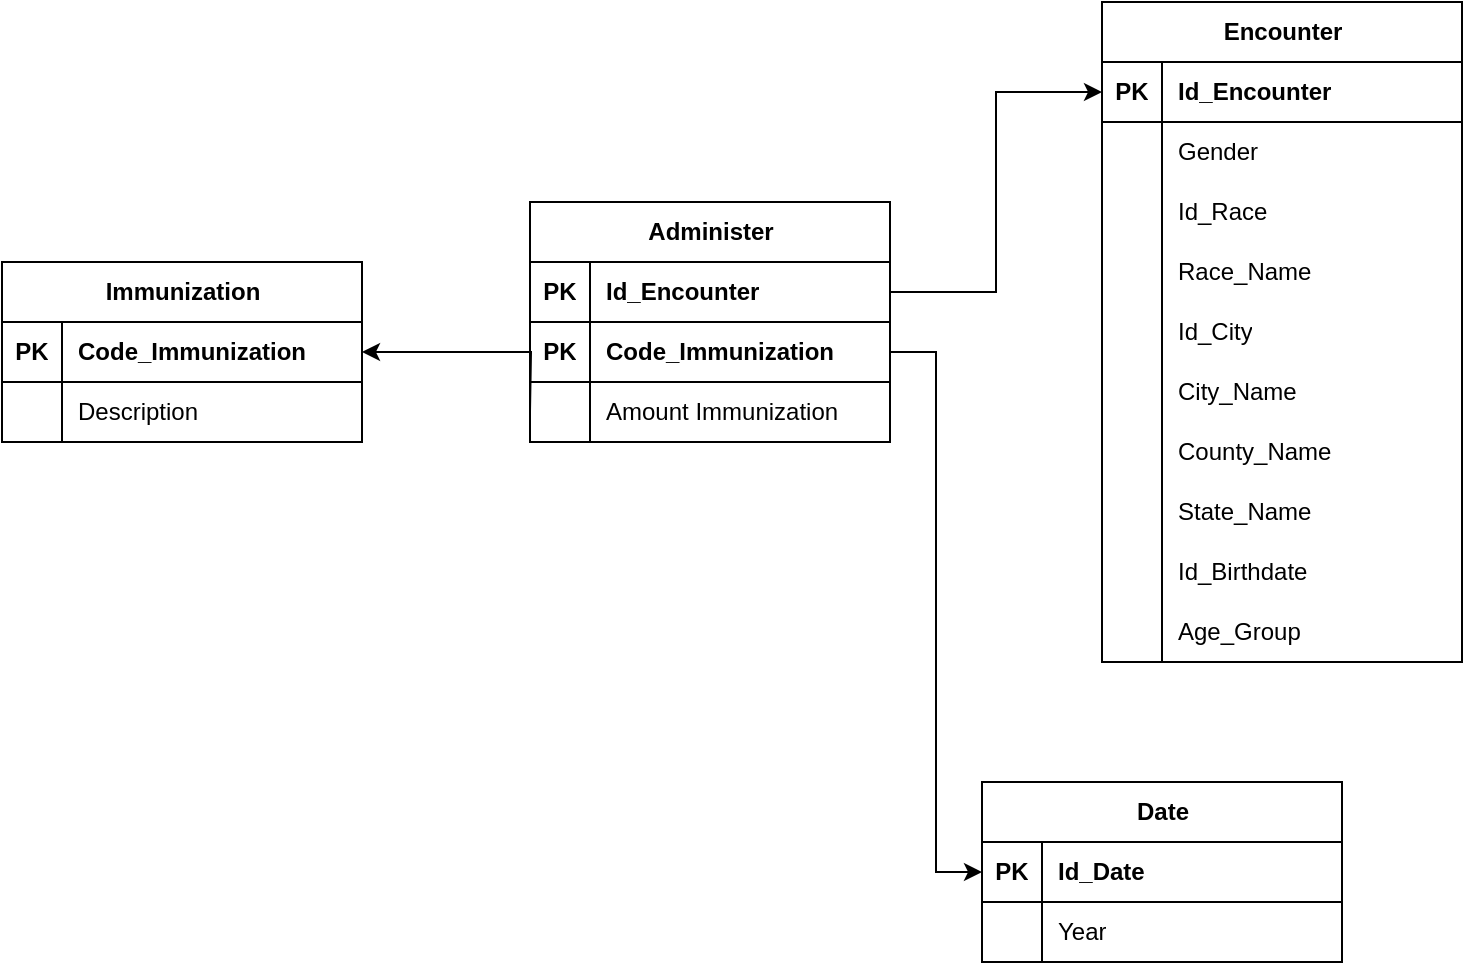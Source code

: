 <mxfile version="27.1.3">
  <diagram name="Pagina-1" id="0OiYaa_Pp7YBNDRdTY_o">
    <mxGraphModel dx="946" dy="592" grid="1" gridSize="10" guides="1" tooltips="1" connect="1" arrows="1" fold="1" page="1" pageScale="1" pageWidth="827" pageHeight="1169" math="0" shadow="0">
      <root>
        <mxCell id="0" />
        <mxCell id="1" parent="0" />
        <mxCell id="buzxsg7Oj_sj3o2v5Tn6-1" value="Administer" style="shape=table;startSize=30;container=1;collapsible=1;childLayout=tableLayout;fixedRows=1;rowLines=0;fontStyle=1;align=center;resizeLast=1;html=1;" vertex="1" parent="1">
          <mxGeometry x="324" y="120" width="180" height="120" as="geometry" />
        </mxCell>
        <mxCell id="buzxsg7Oj_sj3o2v5Tn6-2" value="" style="shape=tableRow;horizontal=0;startSize=0;swimlaneHead=0;swimlaneBody=0;fillColor=none;collapsible=0;dropTarget=0;points=[[0,0.5],[1,0.5]];portConstraint=eastwest;top=0;left=0;right=0;bottom=1;" vertex="1" parent="buzxsg7Oj_sj3o2v5Tn6-1">
          <mxGeometry y="30" width="180" height="30" as="geometry" />
        </mxCell>
        <mxCell id="buzxsg7Oj_sj3o2v5Tn6-3" value="PK" style="shape=partialRectangle;connectable=0;fillColor=none;top=0;left=0;bottom=0;right=0;fontStyle=1;overflow=hidden;whiteSpace=wrap;html=1;" vertex="1" parent="buzxsg7Oj_sj3o2v5Tn6-2">
          <mxGeometry width="30" height="30" as="geometry">
            <mxRectangle width="30" height="30" as="alternateBounds" />
          </mxGeometry>
        </mxCell>
        <mxCell id="buzxsg7Oj_sj3o2v5Tn6-4" value="Id_Encounter" style="shape=partialRectangle;connectable=0;fillColor=none;top=0;left=0;bottom=0;right=0;align=left;spacingLeft=6;fontStyle=1;overflow=hidden;whiteSpace=wrap;html=1;" vertex="1" parent="buzxsg7Oj_sj3o2v5Tn6-2">
          <mxGeometry x="30" width="150" height="30" as="geometry">
            <mxRectangle width="150" height="30" as="alternateBounds" />
          </mxGeometry>
        </mxCell>
        <mxCell id="buzxsg7Oj_sj3o2v5Tn6-5" value="" style="shape=tableRow;horizontal=0;startSize=0;swimlaneHead=0;swimlaneBody=0;fillColor=none;collapsible=0;dropTarget=0;points=[[0,0.5],[1,0.5]];portConstraint=eastwest;top=0;left=0;right=0;bottom=1;" vertex="1" parent="buzxsg7Oj_sj3o2v5Tn6-1">
          <mxGeometry y="60" width="180" height="30" as="geometry" />
        </mxCell>
        <mxCell id="buzxsg7Oj_sj3o2v5Tn6-6" value="PK" style="shape=partialRectangle;connectable=0;fillColor=none;top=0;left=0;bottom=0;right=0;fontStyle=1;overflow=hidden;whiteSpace=wrap;html=1;" vertex="1" parent="buzxsg7Oj_sj3o2v5Tn6-5">
          <mxGeometry width="30" height="30" as="geometry">
            <mxRectangle width="30" height="30" as="alternateBounds" />
          </mxGeometry>
        </mxCell>
        <mxCell id="buzxsg7Oj_sj3o2v5Tn6-7" value="Code_Immunization" style="shape=partialRectangle;connectable=0;fillColor=none;top=0;left=0;bottom=0;right=0;align=left;spacingLeft=6;fontStyle=1;overflow=hidden;whiteSpace=wrap;html=1;" vertex="1" parent="buzxsg7Oj_sj3o2v5Tn6-5">
          <mxGeometry x="30" width="150" height="30" as="geometry">
            <mxRectangle width="150" height="30" as="alternateBounds" />
          </mxGeometry>
        </mxCell>
        <mxCell id="buzxsg7Oj_sj3o2v5Tn6-8" value="" style="shape=tableRow;horizontal=0;startSize=0;swimlaneHead=0;swimlaneBody=0;fillColor=none;collapsible=0;dropTarget=0;points=[[0,0.5],[1,0.5]];portConstraint=eastwest;top=0;left=0;right=0;bottom=0;" vertex="1" parent="buzxsg7Oj_sj3o2v5Tn6-1">
          <mxGeometry y="90" width="180" height="30" as="geometry" />
        </mxCell>
        <mxCell id="buzxsg7Oj_sj3o2v5Tn6-9" value="" style="shape=partialRectangle;connectable=0;fillColor=none;top=0;left=0;bottom=0;right=0;editable=1;overflow=hidden;whiteSpace=wrap;html=1;" vertex="1" parent="buzxsg7Oj_sj3o2v5Tn6-8">
          <mxGeometry width="30" height="30" as="geometry">
            <mxRectangle width="30" height="30" as="alternateBounds" />
          </mxGeometry>
        </mxCell>
        <mxCell id="buzxsg7Oj_sj3o2v5Tn6-10" value="Amount Immunization" style="shape=partialRectangle;connectable=0;fillColor=none;top=0;left=0;bottom=0;right=0;align=left;spacingLeft=6;overflow=hidden;whiteSpace=wrap;html=1;" vertex="1" parent="buzxsg7Oj_sj3o2v5Tn6-8">
          <mxGeometry x="30" width="150" height="30" as="geometry">
            <mxRectangle width="150" height="30" as="alternateBounds" />
          </mxGeometry>
        </mxCell>
        <mxCell id="buzxsg7Oj_sj3o2v5Tn6-11" value="Immunization" style="shape=table;startSize=30;container=1;collapsible=1;childLayout=tableLayout;fixedRows=1;rowLines=0;fontStyle=1;align=center;resizeLast=1;html=1;" vertex="1" parent="1">
          <mxGeometry x="60" y="150" width="180" height="90" as="geometry" />
        </mxCell>
        <mxCell id="buzxsg7Oj_sj3o2v5Tn6-12" value="" style="shape=tableRow;horizontal=0;startSize=0;swimlaneHead=0;swimlaneBody=0;fillColor=none;collapsible=0;dropTarget=0;points=[[0,0.5],[1,0.5]];portConstraint=eastwest;top=0;left=0;right=0;bottom=1;" vertex="1" parent="buzxsg7Oj_sj3o2v5Tn6-11">
          <mxGeometry y="30" width="180" height="30" as="geometry" />
        </mxCell>
        <mxCell id="buzxsg7Oj_sj3o2v5Tn6-13" value="PK" style="shape=partialRectangle;connectable=0;fillColor=none;top=0;left=0;bottom=0;right=0;fontStyle=1;overflow=hidden;whiteSpace=wrap;html=1;" vertex="1" parent="buzxsg7Oj_sj3o2v5Tn6-12">
          <mxGeometry width="30" height="30" as="geometry">
            <mxRectangle width="30" height="30" as="alternateBounds" />
          </mxGeometry>
        </mxCell>
        <mxCell id="buzxsg7Oj_sj3o2v5Tn6-14" value="Code_Immunization" style="shape=partialRectangle;connectable=0;fillColor=none;top=0;left=0;bottom=0;right=0;align=left;spacingLeft=6;fontStyle=1;overflow=hidden;whiteSpace=wrap;html=1;" vertex="1" parent="buzxsg7Oj_sj3o2v5Tn6-12">
          <mxGeometry x="30" width="150" height="30" as="geometry">
            <mxRectangle width="150" height="30" as="alternateBounds" />
          </mxGeometry>
        </mxCell>
        <mxCell id="buzxsg7Oj_sj3o2v5Tn6-15" value="" style="shape=tableRow;horizontal=0;startSize=0;swimlaneHead=0;swimlaneBody=0;fillColor=none;collapsible=0;dropTarget=0;points=[[0,0.5],[1,0.5]];portConstraint=eastwest;top=0;left=0;right=0;bottom=0;" vertex="1" parent="buzxsg7Oj_sj3o2v5Tn6-11">
          <mxGeometry y="60" width="180" height="30" as="geometry" />
        </mxCell>
        <mxCell id="buzxsg7Oj_sj3o2v5Tn6-16" value="" style="shape=partialRectangle;connectable=0;fillColor=none;top=0;left=0;bottom=0;right=0;editable=1;overflow=hidden;whiteSpace=wrap;html=1;" vertex="1" parent="buzxsg7Oj_sj3o2v5Tn6-15">
          <mxGeometry width="30" height="30" as="geometry">
            <mxRectangle width="30" height="30" as="alternateBounds" />
          </mxGeometry>
        </mxCell>
        <mxCell id="buzxsg7Oj_sj3o2v5Tn6-17" value="Description" style="shape=partialRectangle;connectable=0;fillColor=none;top=0;left=0;bottom=0;right=0;align=left;spacingLeft=6;overflow=hidden;whiteSpace=wrap;html=1;" vertex="1" parent="buzxsg7Oj_sj3o2v5Tn6-15">
          <mxGeometry x="30" width="150" height="30" as="geometry">
            <mxRectangle width="150" height="30" as="alternateBounds" />
          </mxGeometry>
        </mxCell>
        <mxCell id="buzxsg7Oj_sj3o2v5Tn6-18" style="edgeStyle=orthogonalEdgeStyle;rounded=0;orthogonalLoop=1;jettySize=auto;html=1;exitX=0;exitY=0.5;exitDx=0;exitDy=0;entryX=1;entryY=0.5;entryDx=0;entryDy=0;" edge="1" parent="1" target="buzxsg7Oj_sj3o2v5Tn6-12">
          <mxGeometry relative="1" as="geometry">
            <mxPoint x="324" y="225" as="sourcePoint" />
          </mxGeometry>
        </mxCell>
        <mxCell id="buzxsg7Oj_sj3o2v5Tn6-19" value="Date" style="shape=table;startSize=30;container=1;collapsible=1;childLayout=tableLayout;fixedRows=1;rowLines=0;fontStyle=1;align=center;resizeLast=1;html=1;" vertex="1" parent="1">
          <mxGeometry x="550" y="410" width="180" height="90" as="geometry" />
        </mxCell>
        <mxCell id="buzxsg7Oj_sj3o2v5Tn6-20" value="" style="shape=tableRow;horizontal=0;startSize=0;swimlaneHead=0;swimlaneBody=0;fillColor=none;collapsible=0;dropTarget=0;points=[[0,0.5],[1,0.5]];portConstraint=eastwest;top=0;left=0;right=0;bottom=1;" vertex="1" parent="buzxsg7Oj_sj3o2v5Tn6-19">
          <mxGeometry y="30" width="180" height="30" as="geometry" />
        </mxCell>
        <mxCell id="buzxsg7Oj_sj3o2v5Tn6-21" value="PK" style="shape=partialRectangle;connectable=0;fillColor=none;top=0;left=0;bottom=0;right=0;fontStyle=1;overflow=hidden;whiteSpace=wrap;html=1;" vertex="1" parent="buzxsg7Oj_sj3o2v5Tn6-20">
          <mxGeometry width="30" height="30" as="geometry">
            <mxRectangle width="30" height="30" as="alternateBounds" />
          </mxGeometry>
        </mxCell>
        <mxCell id="buzxsg7Oj_sj3o2v5Tn6-22" value="Id_Date" style="shape=partialRectangle;connectable=0;fillColor=none;top=0;left=0;bottom=0;right=0;align=left;spacingLeft=6;fontStyle=1;overflow=hidden;whiteSpace=wrap;html=1;" vertex="1" parent="buzxsg7Oj_sj3o2v5Tn6-20">
          <mxGeometry x="30" width="150" height="30" as="geometry">
            <mxRectangle width="150" height="30" as="alternateBounds" />
          </mxGeometry>
        </mxCell>
        <mxCell id="buzxsg7Oj_sj3o2v5Tn6-23" value="" style="shape=tableRow;horizontal=0;startSize=0;swimlaneHead=0;swimlaneBody=0;fillColor=none;collapsible=0;dropTarget=0;points=[[0,0.5],[1,0.5]];portConstraint=eastwest;top=0;left=0;right=0;bottom=0;" vertex="1" parent="buzxsg7Oj_sj3o2v5Tn6-19">
          <mxGeometry y="60" width="180" height="30" as="geometry" />
        </mxCell>
        <mxCell id="buzxsg7Oj_sj3o2v5Tn6-24" value="" style="shape=partialRectangle;connectable=0;fillColor=none;top=0;left=0;bottom=0;right=0;editable=1;overflow=hidden;whiteSpace=wrap;html=1;" vertex="1" parent="buzxsg7Oj_sj3o2v5Tn6-23">
          <mxGeometry width="30" height="30" as="geometry">
            <mxRectangle width="30" height="30" as="alternateBounds" />
          </mxGeometry>
        </mxCell>
        <mxCell id="buzxsg7Oj_sj3o2v5Tn6-25" value="Year" style="shape=partialRectangle;connectable=0;fillColor=none;top=0;left=0;bottom=0;right=0;align=left;spacingLeft=6;overflow=hidden;whiteSpace=wrap;html=1;" vertex="1" parent="buzxsg7Oj_sj3o2v5Tn6-23">
          <mxGeometry x="30" width="150" height="30" as="geometry">
            <mxRectangle width="150" height="30" as="alternateBounds" />
          </mxGeometry>
        </mxCell>
        <mxCell id="buzxsg7Oj_sj3o2v5Tn6-26" style="edgeStyle=orthogonalEdgeStyle;rounded=0;orthogonalLoop=1;jettySize=auto;html=1;exitX=1;exitY=0.5;exitDx=0;exitDy=0;entryX=0;entryY=0.5;entryDx=0;entryDy=0;" edge="1" parent="1" source="buzxsg7Oj_sj3o2v5Tn6-5" target="buzxsg7Oj_sj3o2v5Tn6-20">
          <mxGeometry relative="1" as="geometry" />
        </mxCell>
        <mxCell id="buzxsg7Oj_sj3o2v5Tn6-27" value="Encounter" style="shape=table;startSize=30;container=1;collapsible=1;childLayout=tableLayout;fixedRows=1;rowLines=0;fontStyle=1;align=center;resizeLast=1;html=1;" vertex="1" parent="1">
          <mxGeometry x="610" y="20" width="180" height="330" as="geometry" />
        </mxCell>
        <mxCell id="buzxsg7Oj_sj3o2v5Tn6-28" value="" style="shape=tableRow;horizontal=0;startSize=0;swimlaneHead=0;swimlaneBody=0;fillColor=none;collapsible=0;dropTarget=0;points=[[0,0.5],[1,0.5]];portConstraint=eastwest;top=0;left=0;right=0;bottom=1;" vertex="1" parent="buzxsg7Oj_sj3o2v5Tn6-27">
          <mxGeometry y="30" width="180" height="30" as="geometry" />
        </mxCell>
        <mxCell id="buzxsg7Oj_sj3o2v5Tn6-29" value="PK" style="shape=partialRectangle;connectable=0;fillColor=none;top=0;left=0;bottom=0;right=0;fontStyle=1;overflow=hidden;whiteSpace=wrap;html=1;" vertex="1" parent="buzxsg7Oj_sj3o2v5Tn6-28">
          <mxGeometry width="30" height="30" as="geometry">
            <mxRectangle width="30" height="30" as="alternateBounds" />
          </mxGeometry>
        </mxCell>
        <mxCell id="buzxsg7Oj_sj3o2v5Tn6-30" value="Id_Encounter" style="shape=partialRectangle;connectable=0;fillColor=none;top=0;left=0;bottom=0;right=0;align=left;spacingLeft=6;fontStyle=1;overflow=hidden;whiteSpace=wrap;html=1;" vertex="1" parent="buzxsg7Oj_sj3o2v5Tn6-28">
          <mxGeometry x="30" width="150" height="30" as="geometry">
            <mxRectangle width="150" height="30" as="alternateBounds" />
          </mxGeometry>
        </mxCell>
        <mxCell id="buzxsg7Oj_sj3o2v5Tn6-31" value="" style="shape=tableRow;horizontal=0;startSize=0;swimlaneHead=0;swimlaneBody=0;fillColor=none;collapsible=0;dropTarget=0;points=[[0,0.5],[1,0.5]];portConstraint=eastwest;top=0;left=0;right=0;bottom=0;" vertex="1" parent="buzxsg7Oj_sj3o2v5Tn6-27">
          <mxGeometry y="60" width="180" height="30" as="geometry" />
        </mxCell>
        <mxCell id="buzxsg7Oj_sj3o2v5Tn6-32" value="" style="shape=partialRectangle;connectable=0;fillColor=none;top=0;left=0;bottom=0;right=0;editable=1;overflow=hidden;whiteSpace=wrap;html=1;" vertex="1" parent="buzxsg7Oj_sj3o2v5Tn6-31">
          <mxGeometry width="30" height="30" as="geometry">
            <mxRectangle width="30" height="30" as="alternateBounds" />
          </mxGeometry>
        </mxCell>
        <mxCell id="buzxsg7Oj_sj3o2v5Tn6-33" value="Gender" style="shape=partialRectangle;connectable=0;fillColor=none;top=0;left=0;bottom=0;right=0;align=left;spacingLeft=6;overflow=hidden;whiteSpace=wrap;html=1;" vertex="1" parent="buzxsg7Oj_sj3o2v5Tn6-31">
          <mxGeometry x="30" width="150" height="30" as="geometry">
            <mxRectangle width="150" height="30" as="alternateBounds" />
          </mxGeometry>
        </mxCell>
        <mxCell id="buzxsg7Oj_sj3o2v5Tn6-34" value="" style="shape=tableRow;horizontal=0;startSize=0;swimlaneHead=0;swimlaneBody=0;fillColor=none;collapsible=0;dropTarget=0;points=[[0,0.5],[1,0.5]];portConstraint=eastwest;top=0;left=0;right=0;bottom=0;" vertex="1" parent="buzxsg7Oj_sj3o2v5Tn6-27">
          <mxGeometry y="90" width="180" height="30" as="geometry" />
        </mxCell>
        <mxCell id="buzxsg7Oj_sj3o2v5Tn6-35" value="" style="shape=partialRectangle;connectable=0;fillColor=none;top=0;left=0;bottom=0;right=0;editable=1;overflow=hidden;whiteSpace=wrap;html=1;" vertex="1" parent="buzxsg7Oj_sj3o2v5Tn6-34">
          <mxGeometry width="30" height="30" as="geometry">
            <mxRectangle width="30" height="30" as="alternateBounds" />
          </mxGeometry>
        </mxCell>
        <mxCell id="buzxsg7Oj_sj3o2v5Tn6-36" value="Id_Race" style="shape=partialRectangle;connectable=0;fillColor=none;top=0;left=0;bottom=0;right=0;align=left;spacingLeft=6;overflow=hidden;whiteSpace=wrap;html=1;" vertex="1" parent="buzxsg7Oj_sj3o2v5Tn6-34">
          <mxGeometry x="30" width="150" height="30" as="geometry">
            <mxRectangle width="150" height="30" as="alternateBounds" />
          </mxGeometry>
        </mxCell>
        <mxCell id="buzxsg7Oj_sj3o2v5Tn6-37" value="" style="shape=tableRow;horizontal=0;startSize=0;swimlaneHead=0;swimlaneBody=0;fillColor=none;collapsible=0;dropTarget=0;points=[[0,0.5],[1,0.5]];portConstraint=eastwest;top=0;left=0;right=0;bottom=0;" vertex="1" parent="buzxsg7Oj_sj3o2v5Tn6-27">
          <mxGeometry y="120" width="180" height="30" as="geometry" />
        </mxCell>
        <mxCell id="buzxsg7Oj_sj3o2v5Tn6-38" value="" style="shape=partialRectangle;connectable=0;fillColor=none;top=0;left=0;bottom=0;right=0;editable=1;overflow=hidden;whiteSpace=wrap;html=1;" vertex="1" parent="buzxsg7Oj_sj3o2v5Tn6-37">
          <mxGeometry width="30" height="30" as="geometry">
            <mxRectangle width="30" height="30" as="alternateBounds" />
          </mxGeometry>
        </mxCell>
        <mxCell id="buzxsg7Oj_sj3o2v5Tn6-39" value="Race_Name" style="shape=partialRectangle;connectable=0;fillColor=none;top=0;left=0;bottom=0;right=0;align=left;spacingLeft=6;overflow=hidden;whiteSpace=wrap;html=1;" vertex="1" parent="buzxsg7Oj_sj3o2v5Tn6-37">
          <mxGeometry x="30" width="150" height="30" as="geometry">
            <mxRectangle width="150" height="30" as="alternateBounds" />
          </mxGeometry>
        </mxCell>
        <mxCell id="buzxsg7Oj_sj3o2v5Tn6-40" value="" style="shape=tableRow;horizontal=0;startSize=0;swimlaneHead=0;swimlaneBody=0;fillColor=none;collapsible=0;dropTarget=0;points=[[0,0.5],[1,0.5]];portConstraint=eastwest;top=0;left=0;right=0;bottom=0;" vertex="1" parent="buzxsg7Oj_sj3o2v5Tn6-27">
          <mxGeometry y="150" width="180" height="30" as="geometry" />
        </mxCell>
        <mxCell id="buzxsg7Oj_sj3o2v5Tn6-41" value="" style="shape=partialRectangle;connectable=0;fillColor=none;top=0;left=0;bottom=0;right=0;editable=1;overflow=hidden;whiteSpace=wrap;html=1;" vertex="1" parent="buzxsg7Oj_sj3o2v5Tn6-40">
          <mxGeometry width="30" height="30" as="geometry">
            <mxRectangle width="30" height="30" as="alternateBounds" />
          </mxGeometry>
        </mxCell>
        <mxCell id="buzxsg7Oj_sj3o2v5Tn6-42" value="Id_City" style="shape=partialRectangle;connectable=0;fillColor=none;top=0;left=0;bottom=0;right=0;align=left;spacingLeft=6;overflow=hidden;whiteSpace=wrap;html=1;" vertex="1" parent="buzxsg7Oj_sj3o2v5Tn6-40">
          <mxGeometry x="30" width="150" height="30" as="geometry">
            <mxRectangle width="150" height="30" as="alternateBounds" />
          </mxGeometry>
        </mxCell>
        <mxCell id="buzxsg7Oj_sj3o2v5Tn6-43" value="" style="shape=tableRow;horizontal=0;startSize=0;swimlaneHead=0;swimlaneBody=0;fillColor=none;collapsible=0;dropTarget=0;points=[[0,0.5],[1,0.5]];portConstraint=eastwest;top=0;left=0;right=0;bottom=0;" vertex="1" parent="buzxsg7Oj_sj3o2v5Tn6-27">
          <mxGeometry y="180" width="180" height="30" as="geometry" />
        </mxCell>
        <mxCell id="buzxsg7Oj_sj3o2v5Tn6-44" value="" style="shape=partialRectangle;connectable=0;fillColor=none;top=0;left=0;bottom=0;right=0;editable=1;overflow=hidden;whiteSpace=wrap;html=1;" vertex="1" parent="buzxsg7Oj_sj3o2v5Tn6-43">
          <mxGeometry width="30" height="30" as="geometry">
            <mxRectangle width="30" height="30" as="alternateBounds" />
          </mxGeometry>
        </mxCell>
        <mxCell id="buzxsg7Oj_sj3o2v5Tn6-45" value="City_Name" style="shape=partialRectangle;connectable=0;fillColor=none;top=0;left=0;bottom=0;right=0;align=left;spacingLeft=6;overflow=hidden;whiteSpace=wrap;html=1;" vertex="1" parent="buzxsg7Oj_sj3o2v5Tn6-43">
          <mxGeometry x="30" width="150" height="30" as="geometry">
            <mxRectangle width="150" height="30" as="alternateBounds" />
          </mxGeometry>
        </mxCell>
        <mxCell id="buzxsg7Oj_sj3o2v5Tn6-46" value="" style="shape=tableRow;horizontal=0;startSize=0;swimlaneHead=0;swimlaneBody=0;fillColor=none;collapsible=0;dropTarget=0;points=[[0,0.5],[1,0.5]];portConstraint=eastwest;top=0;left=0;right=0;bottom=0;" vertex="1" parent="buzxsg7Oj_sj3o2v5Tn6-27">
          <mxGeometry y="210" width="180" height="30" as="geometry" />
        </mxCell>
        <mxCell id="buzxsg7Oj_sj3o2v5Tn6-47" value="" style="shape=partialRectangle;connectable=0;fillColor=none;top=0;left=0;bottom=0;right=0;editable=1;overflow=hidden;whiteSpace=wrap;html=1;" vertex="1" parent="buzxsg7Oj_sj3o2v5Tn6-46">
          <mxGeometry width="30" height="30" as="geometry">
            <mxRectangle width="30" height="30" as="alternateBounds" />
          </mxGeometry>
        </mxCell>
        <mxCell id="buzxsg7Oj_sj3o2v5Tn6-48" value="County_Name" style="shape=partialRectangle;connectable=0;fillColor=none;top=0;left=0;bottom=0;right=0;align=left;spacingLeft=6;overflow=hidden;whiteSpace=wrap;html=1;" vertex="1" parent="buzxsg7Oj_sj3o2v5Tn6-46">
          <mxGeometry x="30" width="150" height="30" as="geometry">
            <mxRectangle width="150" height="30" as="alternateBounds" />
          </mxGeometry>
        </mxCell>
        <mxCell id="buzxsg7Oj_sj3o2v5Tn6-49" value="" style="shape=tableRow;horizontal=0;startSize=0;swimlaneHead=0;swimlaneBody=0;fillColor=none;collapsible=0;dropTarget=0;points=[[0,0.5],[1,0.5]];portConstraint=eastwest;top=0;left=0;right=0;bottom=0;" vertex="1" parent="buzxsg7Oj_sj3o2v5Tn6-27">
          <mxGeometry y="240" width="180" height="30" as="geometry" />
        </mxCell>
        <mxCell id="buzxsg7Oj_sj3o2v5Tn6-50" value="" style="shape=partialRectangle;connectable=0;fillColor=none;top=0;left=0;bottom=0;right=0;editable=1;overflow=hidden;whiteSpace=wrap;html=1;" vertex="1" parent="buzxsg7Oj_sj3o2v5Tn6-49">
          <mxGeometry width="30" height="30" as="geometry">
            <mxRectangle width="30" height="30" as="alternateBounds" />
          </mxGeometry>
        </mxCell>
        <mxCell id="buzxsg7Oj_sj3o2v5Tn6-51" value="State_Name" style="shape=partialRectangle;connectable=0;fillColor=none;top=0;left=0;bottom=0;right=0;align=left;spacingLeft=6;overflow=hidden;whiteSpace=wrap;html=1;" vertex="1" parent="buzxsg7Oj_sj3o2v5Tn6-49">
          <mxGeometry x="30" width="150" height="30" as="geometry">
            <mxRectangle width="150" height="30" as="alternateBounds" />
          </mxGeometry>
        </mxCell>
        <mxCell id="buzxsg7Oj_sj3o2v5Tn6-53" value="" style="shape=tableRow;horizontal=0;startSize=0;swimlaneHead=0;swimlaneBody=0;fillColor=none;collapsible=0;dropTarget=0;points=[[0,0.5],[1,0.5]];portConstraint=eastwest;top=0;left=0;right=0;bottom=0;" vertex="1" parent="buzxsg7Oj_sj3o2v5Tn6-27">
          <mxGeometry y="270" width="180" height="30" as="geometry" />
        </mxCell>
        <mxCell id="buzxsg7Oj_sj3o2v5Tn6-54" value="" style="shape=partialRectangle;connectable=0;fillColor=none;top=0;left=0;bottom=0;right=0;editable=1;overflow=hidden;whiteSpace=wrap;html=1;" vertex="1" parent="buzxsg7Oj_sj3o2v5Tn6-53">
          <mxGeometry width="30" height="30" as="geometry">
            <mxRectangle width="30" height="30" as="alternateBounds" />
          </mxGeometry>
        </mxCell>
        <mxCell id="buzxsg7Oj_sj3o2v5Tn6-55" value="Id_Birthdate" style="shape=partialRectangle;connectable=0;fillColor=none;top=0;left=0;bottom=0;right=0;align=left;spacingLeft=6;overflow=hidden;whiteSpace=wrap;html=1;" vertex="1" parent="buzxsg7Oj_sj3o2v5Tn6-53">
          <mxGeometry x="30" width="150" height="30" as="geometry">
            <mxRectangle width="150" height="30" as="alternateBounds" />
          </mxGeometry>
        </mxCell>
        <mxCell id="buzxsg7Oj_sj3o2v5Tn6-56" value="" style="shape=tableRow;horizontal=0;startSize=0;swimlaneHead=0;swimlaneBody=0;fillColor=none;collapsible=0;dropTarget=0;points=[[0,0.5],[1,0.5]];portConstraint=eastwest;top=0;left=0;right=0;bottom=0;" vertex="1" parent="buzxsg7Oj_sj3o2v5Tn6-27">
          <mxGeometry y="300" width="180" height="30" as="geometry" />
        </mxCell>
        <mxCell id="buzxsg7Oj_sj3o2v5Tn6-57" value="" style="shape=partialRectangle;connectable=0;fillColor=none;top=0;left=0;bottom=0;right=0;editable=1;overflow=hidden;whiteSpace=wrap;html=1;" vertex="1" parent="buzxsg7Oj_sj3o2v5Tn6-56">
          <mxGeometry width="30" height="30" as="geometry">
            <mxRectangle width="30" height="30" as="alternateBounds" />
          </mxGeometry>
        </mxCell>
        <mxCell id="buzxsg7Oj_sj3o2v5Tn6-58" value="Age_Group" style="shape=partialRectangle;connectable=0;fillColor=none;top=0;left=0;bottom=0;right=0;align=left;spacingLeft=6;overflow=hidden;whiteSpace=wrap;html=1;" vertex="1" parent="buzxsg7Oj_sj3o2v5Tn6-56">
          <mxGeometry x="30" width="150" height="30" as="geometry">
            <mxRectangle width="150" height="30" as="alternateBounds" />
          </mxGeometry>
        </mxCell>
        <mxCell id="buzxsg7Oj_sj3o2v5Tn6-52" style="edgeStyle=orthogonalEdgeStyle;rounded=0;orthogonalLoop=1;jettySize=auto;html=1;exitX=1;exitY=0.5;exitDx=0;exitDy=0;entryX=0;entryY=0.5;entryDx=0;entryDy=0;" edge="1" parent="1" source="buzxsg7Oj_sj3o2v5Tn6-2" target="buzxsg7Oj_sj3o2v5Tn6-28">
          <mxGeometry relative="1" as="geometry" />
        </mxCell>
      </root>
    </mxGraphModel>
  </diagram>
</mxfile>
